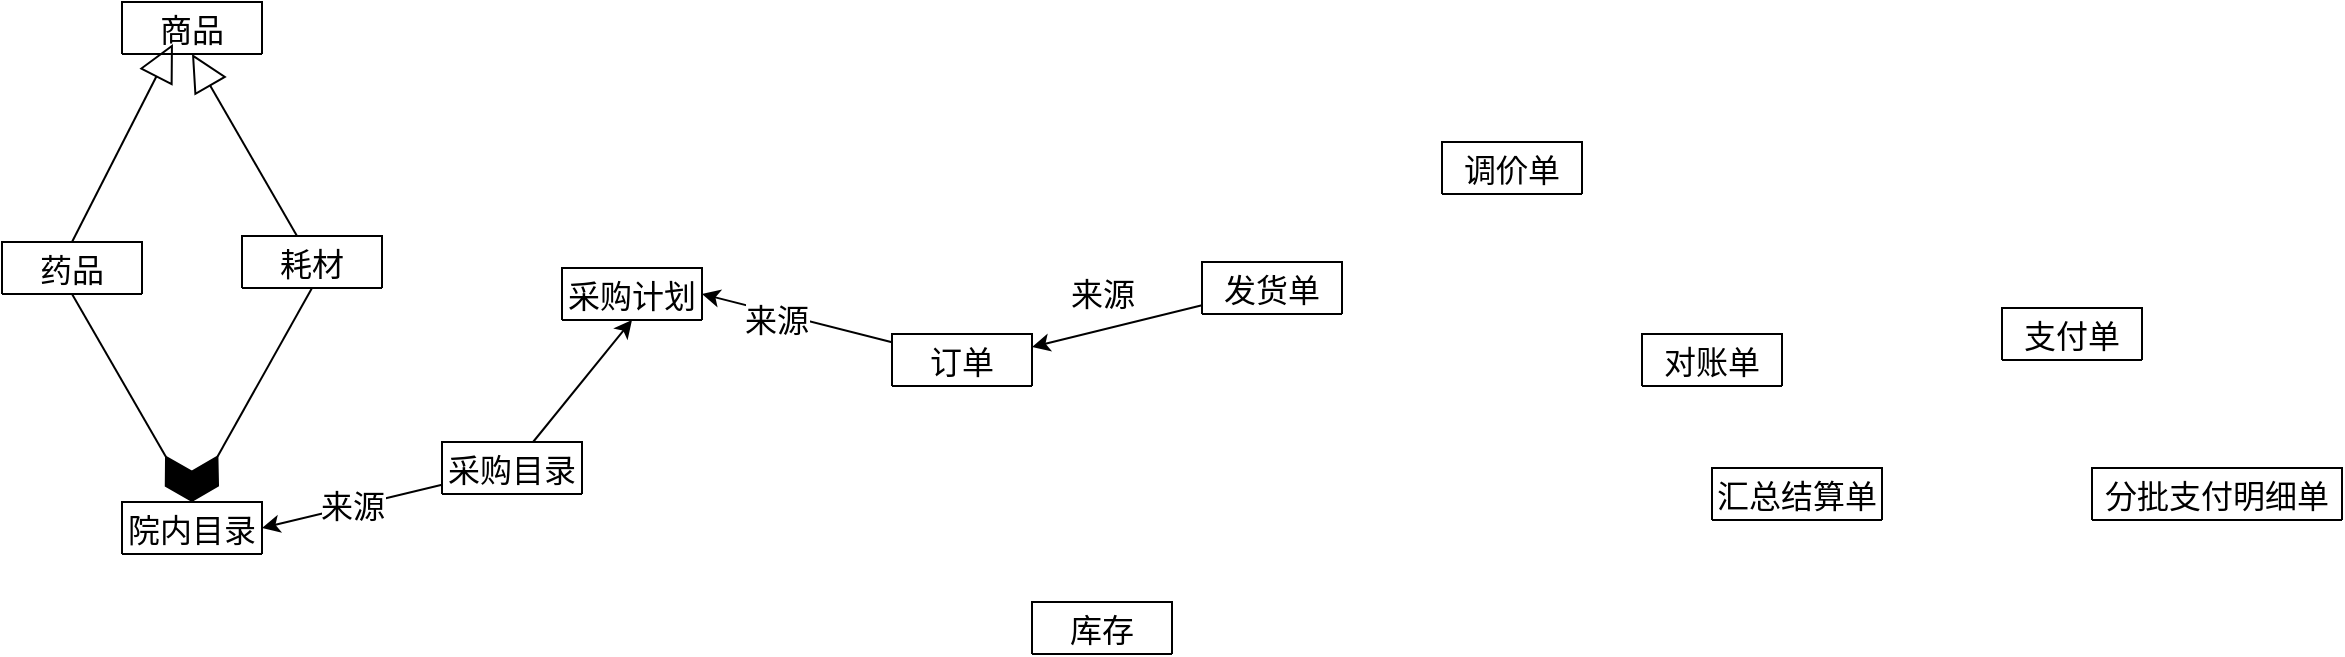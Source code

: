 <mxfile version="10.5.1" type="github"><diagram name="Page-1" id="929967ad-93f9-6ef4-fab6-5d389245f69c"><mxGraphModel dx="1523" dy="814" grid="1" gridSize="10" guides="1" tooltips="1" connect="1" arrows="1" fold="1" page="1" pageScale="1.5" pageWidth="1169" pageHeight="826" background="none" math="0" shadow="0"><root><mxCell id="0" style=";html=1;"/><mxCell id="1" style=";html=1;" parent="0"/><mxCell id="1typmMOS98bnwtW_VzTN-1" value="商品" style="swimlane;fontStyle=0;childLayout=stackLayout;horizontal=1;startSize=26;fillColor=none;horizontalStack=0;resizeParent=1;resizeParentMax=0;resizeLast=0;collapsible=1;marginBottom=0;fontSize=16;" vertex="1" collapsed="1" parent="1"><mxGeometry x="280" y="390" width="70" height="26" as="geometry"><mxRectangle x="280" y="330" width="140" height="104" as="alternateBounds"/></mxGeometry></mxCell><mxCell id="1typmMOS98bnwtW_VzTN-2" value="+ field: type" style="text;strokeColor=none;fillColor=none;align=left;verticalAlign=top;spacingLeft=4;spacingRight=4;overflow=hidden;rotatable=0;points=[[0,0.5],[1,0.5]];portConstraint=eastwest;fontSize=14;" vertex="1" parent="1typmMOS98bnwtW_VzTN-1"><mxGeometry y="26" width="70" height="26" as="geometry"/></mxCell><mxCell id="1typmMOS98bnwtW_VzTN-3" value="+ field: type" style="text;strokeColor=none;fillColor=none;align=left;verticalAlign=top;spacingLeft=4;spacingRight=4;overflow=hidden;rotatable=0;points=[[0,0.5],[1,0.5]];portConstraint=eastwest;fontSize=14;" vertex="1" parent="1typmMOS98bnwtW_VzTN-1"><mxGeometry y="52" width="70" height="26" as="geometry"/></mxCell><mxCell id="1typmMOS98bnwtW_VzTN-4" value="+ field: type" style="text;strokeColor=none;fillColor=none;align=left;verticalAlign=top;spacingLeft=4;spacingRight=4;overflow=hidden;rotatable=0;points=[[0,0.5],[1,0.5]];portConstraint=eastwest;fontSize=14;" vertex="1" parent="1typmMOS98bnwtW_VzTN-1"><mxGeometry y="78" width="70" height="26" as="geometry"/></mxCell><mxCell id="1typmMOS98bnwtW_VzTN-10" value="药品" style="swimlane;fontStyle=0;childLayout=stackLayout;horizontal=1;startSize=26;fillColor=none;horizontalStack=0;resizeParent=1;resizeParentMax=0;resizeLast=0;collapsible=1;marginBottom=0;fontSize=16;" vertex="1" collapsed="1" parent="1"><mxGeometry x="220" y="510" width="70" height="26" as="geometry"><mxRectangle x="270" y="460" width="140" height="104" as="alternateBounds"/></mxGeometry></mxCell><mxCell id="1typmMOS98bnwtW_VzTN-68" value="Extends" style="endArrow=block;endSize=16;endFill=0;html=1;fontSize=16;" edge="1" parent="1typmMOS98bnwtW_VzTN-10"><mxGeometry width="160" relative="1" as="geometry"><mxPoint x="40" y="10" as="sourcePoint"/><mxPoint x="200" y="10" as="targetPoint"/></mxGeometry></mxCell><mxCell id="1typmMOS98bnwtW_VzTN-11" value="+ field: type" style="text;strokeColor=none;fillColor=none;align=left;verticalAlign=top;spacingLeft=4;spacingRight=4;overflow=hidden;rotatable=0;points=[[0,0.5],[1,0.5]];portConstraint=eastwest;fontSize=14;" vertex="1" parent="1typmMOS98bnwtW_VzTN-10"><mxGeometry y="26" width="70" height="26" as="geometry"/></mxCell><mxCell id="1typmMOS98bnwtW_VzTN-12" value="+ field: type" style="text;strokeColor=none;fillColor=none;align=left;verticalAlign=top;spacingLeft=4;spacingRight=4;overflow=hidden;rotatable=0;points=[[0,0.5],[1,0.5]];portConstraint=eastwest;fontSize=14;" vertex="1" parent="1typmMOS98bnwtW_VzTN-10"><mxGeometry y="52" width="70" height="26" as="geometry"/></mxCell><mxCell id="1typmMOS98bnwtW_VzTN-13" value="+ field: type" style="text;strokeColor=none;fillColor=none;align=left;verticalAlign=top;spacingLeft=4;spacingRight=4;overflow=hidden;rotatable=0;points=[[0,0.5],[1,0.5]];portConstraint=eastwest;fontSize=14;" vertex="1" parent="1typmMOS98bnwtW_VzTN-10"><mxGeometry y="78" width="70" height="26" as="geometry"/></mxCell><mxCell id="1typmMOS98bnwtW_VzTN-14" value="耗材" style="swimlane;fontStyle=0;childLayout=stackLayout;horizontal=1;startSize=26;fillColor=none;horizontalStack=0;resizeParent=1;resizeParentMax=0;resizeLast=0;collapsible=1;marginBottom=0;fontSize=16;" vertex="1" collapsed="1" parent="1"><mxGeometry x="340" y="507" width="70" height="26" as="geometry"><mxRectangle x="270" y="460" width="140" height="104" as="alternateBounds"/></mxGeometry></mxCell><mxCell id="1typmMOS98bnwtW_VzTN-15" value="+ field: type" style="text;strokeColor=none;fillColor=none;align=left;verticalAlign=top;spacingLeft=4;spacingRight=4;overflow=hidden;rotatable=0;points=[[0,0.5],[1,0.5]];portConstraint=eastwest;fontSize=14;" vertex="1" parent="1typmMOS98bnwtW_VzTN-14"><mxGeometry y="26" width="70" height="26" as="geometry"/></mxCell><mxCell id="1typmMOS98bnwtW_VzTN-16" value="+ field: type" style="text;strokeColor=none;fillColor=none;align=left;verticalAlign=top;spacingLeft=4;spacingRight=4;overflow=hidden;rotatable=0;points=[[0,0.5],[1,0.5]];portConstraint=eastwest;fontSize=14;" vertex="1" parent="1typmMOS98bnwtW_VzTN-14"><mxGeometry y="52" width="70" height="26" as="geometry"/></mxCell><mxCell id="1typmMOS98bnwtW_VzTN-17" value="+ field: type" style="text;strokeColor=none;fillColor=none;align=left;verticalAlign=top;spacingLeft=4;spacingRight=4;overflow=hidden;rotatable=0;points=[[0,0.5],[1,0.5]];portConstraint=eastwest;fontSize=14;" vertex="1" parent="1typmMOS98bnwtW_VzTN-14"><mxGeometry y="78" width="70" height="26" as="geometry"/></mxCell><mxCell id="1typmMOS98bnwtW_VzTN-18" value="院内目录" style="swimlane;fontStyle=0;childLayout=stackLayout;horizontal=1;startSize=26;fillColor=none;horizontalStack=0;resizeParent=1;resizeParentMax=0;resizeLast=0;collapsible=1;marginBottom=0;fontSize=16;" vertex="1" collapsed="1" parent="1"><mxGeometry x="280" y="640" width="70" height="26" as="geometry"><mxRectangle x="270" y="460" width="140" height="104" as="alternateBounds"/></mxGeometry></mxCell><mxCell id="1typmMOS98bnwtW_VzTN-19" value="+ field: type" style="text;strokeColor=none;fillColor=none;align=left;verticalAlign=top;spacingLeft=4;spacingRight=4;overflow=hidden;rotatable=0;points=[[0,0.5],[1,0.5]];portConstraint=eastwest;fontSize=14;" vertex="1" parent="1typmMOS98bnwtW_VzTN-18"><mxGeometry y="26" width="70" height="26" as="geometry"/></mxCell><mxCell id="1typmMOS98bnwtW_VzTN-20" value="+ field: type" style="text;strokeColor=none;fillColor=none;align=left;verticalAlign=top;spacingLeft=4;spacingRight=4;overflow=hidden;rotatable=0;points=[[0,0.5],[1,0.5]];portConstraint=eastwest;fontSize=14;" vertex="1" parent="1typmMOS98bnwtW_VzTN-18"><mxGeometry y="52" width="70" height="26" as="geometry"/></mxCell><mxCell id="1typmMOS98bnwtW_VzTN-21" value="+ field: type" style="text;strokeColor=none;fillColor=none;align=left;verticalAlign=top;spacingLeft=4;spacingRight=4;overflow=hidden;rotatable=0;points=[[0,0.5],[1,0.5]];portConstraint=eastwest;fontSize=14;" vertex="1" parent="1typmMOS98bnwtW_VzTN-18"><mxGeometry y="78" width="70" height="26" as="geometry"/></mxCell><mxCell id="1typmMOS98bnwtW_VzTN-26" value="采购计划" style="swimlane;fontStyle=0;childLayout=stackLayout;horizontal=1;startSize=26;fillColor=none;horizontalStack=0;resizeParent=1;resizeParentMax=0;resizeLast=0;collapsible=1;marginBottom=0;fontSize=16;" vertex="1" collapsed="1" parent="1"><mxGeometry x="500" y="523" width="70" height="26" as="geometry"><mxRectangle x="270" y="460" width="140" height="104" as="alternateBounds"/></mxGeometry></mxCell><mxCell id="1typmMOS98bnwtW_VzTN-27" value="+ field: type" style="text;strokeColor=none;fillColor=none;align=left;verticalAlign=top;spacingLeft=4;spacingRight=4;overflow=hidden;rotatable=0;points=[[0,0.5],[1,0.5]];portConstraint=eastwest;fontSize=14;" vertex="1" parent="1typmMOS98bnwtW_VzTN-26"><mxGeometry y="26" width="70" height="26" as="geometry"/></mxCell><mxCell id="1typmMOS98bnwtW_VzTN-28" value="+ field: type" style="text;strokeColor=none;fillColor=none;align=left;verticalAlign=top;spacingLeft=4;spacingRight=4;overflow=hidden;rotatable=0;points=[[0,0.5],[1,0.5]];portConstraint=eastwest;fontSize=14;" vertex="1" parent="1typmMOS98bnwtW_VzTN-26"><mxGeometry y="52" width="70" height="26" as="geometry"/></mxCell><mxCell id="1typmMOS98bnwtW_VzTN-29" value="+ field: type" style="text;strokeColor=none;fillColor=none;align=left;verticalAlign=top;spacingLeft=4;spacingRight=4;overflow=hidden;rotatable=0;points=[[0,0.5],[1,0.5]];portConstraint=eastwest;fontSize=14;" vertex="1" parent="1typmMOS98bnwtW_VzTN-26"><mxGeometry y="78" width="70" height="26" as="geometry"/></mxCell><mxCell id="1typmMOS98bnwtW_VzTN-75" value="来源" style="rounded=0;orthogonalLoop=1;jettySize=auto;html=1;entryX=1;entryY=0.5;entryDx=0;entryDy=0;fontSize=16;" edge="1" parent="1" source="1typmMOS98bnwtW_VzTN-30" target="1typmMOS98bnwtW_VzTN-18"><mxGeometry relative="1" as="geometry"/></mxCell><mxCell id="1typmMOS98bnwtW_VzTN-76" style="edgeStyle=none;rounded=0;orthogonalLoop=1;jettySize=auto;html=1;entryX=0.5;entryY=1;entryDx=0;entryDy=0;fontSize=16;" edge="1" parent="1" source="1typmMOS98bnwtW_VzTN-30" target="1typmMOS98bnwtW_VzTN-26"><mxGeometry relative="1" as="geometry"/></mxCell><mxCell id="1typmMOS98bnwtW_VzTN-30" value="采购目录" style="swimlane;fontStyle=0;childLayout=stackLayout;horizontal=1;startSize=26;fillColor=none;horizontalStack=0;resizeParent=1;resizeParentMax=0;resizeLast=0;collapsible=1;marginBottom=0;fontSize=16;" vertex="1" collapsed="1" parent="1"><mxGeometry x="440" y="610" width="70" height="26" as="geometry"><mxRectangle x="270" y="460" width="140" height="104" as="alternateBounds"/></mxGeometry></mxCell><mxCell id="1typmMOS98bnwtW_VzTN-31" value="+ field: type" style="text;strokeColor=none;fillColor=none;align=left;verticalAlign=top;spacingLeft=4;spacingRight=4;overflow=hidden;rotatable=0;points=[[0,0.5],[1,0.5]];portConstraint=eastwest;fontSize=14;" vertex="1" parent="1typmMOS98bnwtW_VzTN-30"><mxGeometry y="26" width="70" height="26" as="geometry"/></mxCell><mxCell id="1typmMOS98bnwtW_VzTN-32" value="+ field: type" style="text;strokeColor=none;fillColor=none;align=left;verticalAlign=top;spacingLeft=4;spacingRight=4;overflow=hidden;rotatable=0;points=[[0,0.5],[1,0.5]];portConstraint=eastwest;fontSize=14;" vertex="1" parent="1typmMOS98bnwtW_VzTN-30"><mxGeometry y="52" width="70" height="26" as="geometry"/></mxCell><mxCell id="1typmMOS98bnwtW_VzTN-33" value="+ field: type" style="text;strokeColor=none;fillColor=none;align=left;verticalAlign=top;spacingLeft=4;spacingRight=4;overflow=hidden;rotatable=0;points=[[0,0.5],[1,0.5]];portConstraint=eastwest;fontSize=14;" vertex="1" parent="1typmMOS98bnwtW_VzTN-30"><mxGeometry y="78" width="70" height="26" as="geometry"/></mxCell><mxCell id="1typmMOS98bnwtW_VzTN-78" style="edgeStyle=none;rounded=0;orthogonalLoop=1;jettySize=auto;html=1;entryX=1;entryY=0.5;entryDx=0;entryDy=0;fontSize=16;" edge="1" parent="1" source="1typmMOS98bnwtW_VzTN-34" target="1typmMOS98bnwtW_VzTN-26"><mxGeometry relative="1" as="geometry"/></mxCell><mxCell id="1typmMOS98bnwtW_VzTN-79" value="来源" style="text;html=1;resizable=0;points=[];align=center;verticalAlign=middle;labelBackgroundColor=#ffffff;fontSize=16;" vertex="1" connectable="0" parent="1typmMOS98bnwtW_VzTN-78"><mxGeometry x="0.205" y="3" relative="1" as="geometry"><mxPoint as="offset"/></mxGeometry></mxCell><mxCell id="1typmMOS98bnwtW_VzTN-34" value="订单" style="swimlane;fontStyle=0;childLayout=stackLayout;horizontal=1;startSize=26;fillColor=none;horizontalStack=0;resizeParent=1;resizeParentMax=0;resizeLast=0;collapsible=1;marginBottom=0;fontSize=16;" vertex="1" collapsed="1" parent="1"><mxGeometry x="665" y="556" width="70" height="26" as="geometry"><mxRectangle x="270" y="460" width="140" height="104" as="alternateBounds"/></mxGeometry></mxCell><mxCell id="1typmMOS98bnwtW_VzTN-35" value="+ field: type" style="text;strokeColor=none;fillColor=none;align=left;verticalAlign=top;spacingLeft=4;spacingRight=4;overflow=hidden;rotatable=0;points=[[0,0.5],[1,0.5]];portConstraint=eastwest;fontSize=14;" vertex="1" parent="1typmMOS98bnwtW_VzTN-34"><mxGeometry y="26" width="70" height="26" as="geometry"/></mxCell><mxCell id="1typmMOS98bnwtW_VzTN-36" value="+ field: type" style="text;strokeColor=none;fillColor=none;align=left;verticalAlign=top;spacingLeft=4;spacingRight=4;overflow=hidden;rotatable=0;points=[[0,0.5],[1,0.5]];portConstraint=eastwest;fontSize=14;" vertex="1" parent="1typmMOS98bnwtW_VzTN-34"><mxGeometry y="52" width="70" height="26" as="geometry"/></mxCell><mxCell id="1typmMOS98bnwtW_VzTN-37" value="+ field: type" style="text;strokeColor=none;fillColor=none;align=left;verticalAlign=top;spacingLeft=4;spacingRight=4;overflow=hidden;rotatable=0;points=[[0,0.5],[1,0.5]];portConstraint=eastwest;fontSize=14;" vertex="1" parent="1typmMOS98bnwtW_VzTN-34"><mxGeometry y="78" width="70" height="26" as="geometry"/></mxCell><mxCell id="1typmMOS98bnwtW_VzTN-38" value="库存" style="swimlane;fontStyle=0;childLayout=stackLayout;horizontal=1;startSize=26;fillColor=none;horizontalStack=0;resizeParent=1;resizeParentMax=0;resizeLast=0;collapsible=1;marginBottom=0;fontSize=16;" vertex="1" collapsed="1" parent="1"><mxGeometry x="735" y="690" width="70" height="26" as="geometry"><mxRectangle x="270" y="460" width="140" height="104" as="alternateBounds"/></mxGeometry></mxCell><mxCell id="1typmMOS98bnwtW_VzTN-39" value="+ field: type" style="text;strokeColor=none;fillColor=none;align=left;verticalAlign=top;spacingLeft=4;spacingRight=4;overflow=hidden;rotatable=0;points=[[0,0.5],[1,0.5]];portConstraint=eastwest;fontSize=14;" vertex="1" parent="1typmMOS98bnwtW_VzTN-38"><mxGeometry y="26" width="70" height="26" as="geometry"/></mxCell><mxCell id="1typmMOS98bnwtW_VzTN-40" value="+ field: type" style="text;strokeColor=none;fillColor=none;align=left;verticalAlign=top;spacingLeft=4;spacingRight=4;overflow=hidden;rotatable=0;points=[[0,0.5],[1,0.5]];portConstraint=eastwest;fontSize=14;" vertex="1" parent="1typmMOS98bnwtW_VzTN-38"><mxGeometry y="52" width="70" height="26" as="geometry"/></mxCell><mxCell id="1typmMOS98bnwtW_VzTN-41" value="+ field: type" style="text;strokeColor=none;fillColor=none;align=left;verticalAlign=top;spacingLeft=4;spacingRight=4;overflow=hidden;rotatable=0;points=[[0,0.5],[1,0.5]];portConstraint=eastwest;fontSize=14;" vertex="1" parent="1typmMOS98bnwtW_VzTN-38"><mxGeometry y="78" width="70" height="26" as="geometry"/></mxCell><mxCell id="1typmMOS98bnwtW_VzTN-81" style="edgeStyle=none;rounded=0;orthogonalLoop=1;jettySize=auto;html=1;entryX=1;entryY=0.25;entryDx=0;entryDy=0;fontSize=16;" edge="1" parent="1" source="1typmMOS98bnwtW_VzTN-42" target="1typmMOS98bnwtW_VzTN-34"><mxGeometry relative="1" as="geometry"/></mxCell><mxCell id="1typmMOS98bnwtW_VzTN-82" value="来源" style="text;html=1;resizable=0;points=[];align=center;verticalAlign=middle;labelBackgroundColor=#ffffff;fontSize=16;" vertex="1" connectable="0" parent="1typmMOS98bnwtW_VzTN-81"><mxGeometry x="0.482" relative="1" as="geometry"><mxPoint x="13" y="-21.5" as="offset"/></mxGeometry></mxCell><mxCell id="1typmMOS98bnwtW_VzTN-42" value="发货单" style="swimlane;fontStyle=0;childLayout=stackLayout;horizontal=1;startSize=26;fillColor=none;horizontalStack=0;resizeParent=1;resizeParentMax=0;resizeLast=0;collapsible=1;marginBottom=0;fontSize=16;" vertex="1" collapsed="1" parent="1"><mxGeometry x="820" y="520" width="70" height="26" as="geometry"><mxRectangle x="270" y="460" width="140" height="104" as="alternateBounds"/></mxGeometry></mxCell><mxCell id="1typmMOS98bnwtW_VzTN-43" value="+ field: type" style="text;strokeColor=none;fillColor=none;align=left;verticalAlign=top;spacingLeft=4;spacingRight=4;overflow=hidden;rotatable=0;points=[[0,0.5],[1,0.5]];portConstraint=eastwest;fontSize=14;" vertex="1" parent="1typmMOS98bnwtW_VzTN-42"><mxGeometry y="26" width="70" height="26" as="geometry"/></mxCell><mxCell id="1typmMOS98bnwtW_VzTN-44" value="+ field: type" style="text;strokeColor=none;fillColor=none;align=left;verticalAlign=top;spacingLeft=4;spacingRight=4;overflow=hidden;rotatable=0;points=[[0,0.5],[1,0.5]];portConstraint=eastwest;fontSize=14;" vertex="1" parent="1typmMOS98bnwtW_VzTN-42"><mxGeometry y="52" width="70" height="26" as="geometry"/></mxCell><mxCell id="1typmMOS98bnwtW_VzTN-45" value="+ field: type" style="text;strokeColor=none;fillColor=none;align=left;verticalAlign=top;spacingLeft=4;spacingRight=4;overflow=hidden;rotatable=0;points=[[0,0.5],[1,0.5]];portConstraint=eastwest;fontSize=14;" vertex="1" parent="1typmMOS98bnwtW_VzTN-42"><mxGeometry y="78" width="70" height="26" as="geometry"/></mxCell><mxCell id="1typmMOS98bnwtW_VzTN-46" value="调价单" style="swimlane;fontStyle=0;childLayout=stackLayout;horizontal=1;startSize=26;fillColor=none;horizontalStack=0;resizeParent=1;resizeParentMax=0;resizeLast=0;collapsible=1;marginBottom=0;fontSize=16;" vertex="1" collapsed="1" parent="1"><mxGeometry x="940" y="460" width="70" height="26" as="geometry"><mxRectangle x="270" y="460" width="140" height="104" as="alternateBounds"/></mxGeometry></mxCell><mxCell id="1typmMOS98bnwtW_VzTN-47" value="+ field: type" style="text;strokeColor=none;fillColor=none;align=left;verticalAlign=top;spacingLeft=4;spacingRight=4;overflow=hidden;rotatable=0;points=[[0,0.5],[1,0.5]];portConstraint=eastwest;fontSize=14;" vertex="1" parent="1typmMOS98bnwtW_VzTN-46"><mxGeometry y="26" width="70" height="26" as="geometry"/></mxCell><mxCell id="1typmMOS98bnwtW_VzTN-48" value="+ field: type" style="text;strokeColor=none;fillColor=none;align=left;verticalAlign=top;spacingLeft=4;spacingRight=4;overflow=hidden;rotatable=0;points=[[0,0.5],[1,0.5]];portConstraint=eastwest;fontSize=14;" vertex="1" parent="1typmMOS98bnwtW_VzTN-46"><mxGeometry y="52" width="70" height="26" as="geometry"/></mxCell><mxCell id="1typmMOS98bnwtW_VzTN-49" value="+ field: type" style="text;strokeColor=none;fillColor=none;align=left;verticalAlign=top;spacingLeft=4;spacingRight=4;overflow=hidden;rotatable=0;points=[[0,0.5],[1,0.5]];portConstraint=eastwest;fontSize=14;" vertex="1" parent="1typmMOS98bnwtW_VzTN-46"><mxGeometry y="78" width="70" height="26" as="geometry"/></mxCell><mxCell id="1typmMOS98bnwtW_VzTN-51" value="支付单" style="swimlane;fontStyle=0;childLayout=stackLayout;horizontal=1;startSize=26;fillColor=none;horizontalStack=0;resizeParent=1;resizeParentMax=0;resizeLast=0;collapsible=1;marginBottom=0;fontSize=16;" vertex="1" collapsed="1" parent="1"><mxGeometry x="1220" y="543" width="70" height="26" as="geometry"><mxRectangle x="270" y="460" width="140" height="104" as="alternateBounds"/></mxGeometry></mxCell><mxCell id="1typmMOS98bnwtW_VzTN-52" value="+ field: type" style="text;strokeColor=none;fillColor=none;align=left;verticalAlign=top;spacingLeft=4;spacingRight=4;overflow=hidden;rotatable=0;points=[[0,0.5],[1,0.5]];portConstraint=eastwest;fontSize=14;" vertex="1" parent="1typmMOS98bnwtW_VzTN-51"><mxGeometry y="26" width="70" height="26" as="geometry"/></mxCell><mxCell id="1typmMOS98bnwtW_VzTN-53" value="+ field: type" style="text;strokeColor=none;fillColor=none;align=left;verticalAlign=top;spacingLeft=4;spacingRight=4;overflow=hidden;rotatable=0;points=[[0,0.5],[1,0.5]];portConstraint=eastwest;fontSize=14;" vertex="1" parent="1typmMOS98bnwtW_VzTN-51"><mxGeometry y="52" width="70" height="26" as="geometry"/></mxCell><mxCell id="1typmMOS98bnwtW_VzTN-54" value="+ field: type" style="text;strokeColor=none;fillColor=none;align=left;verticalAlign=top;spacingLeft=4;spacingRight=4;overflow=hidden;rotatable=0;points=[[0,0.5],[1,0.5]];portConstraint=eastwest;fontSize=14;" vertex="1" parent="1typmMOS98bnwtW_VzTN-51"><mxGeometry y="78" width="70" height="26" as="geometry"/></mxCell><mxCell id="1typmMOS98bnwtW_VzTN-56" value="对账单" style="swimlane;fontStyle=0;childLayout=stackLayout;horizontal=1;startSize=26;fillColor=none;horizontalStack=0;resizeParent=1;resizeParentMax=0;resizeLast=0;collapsible=1;marginBottom=0;fontSize=16;" vertex="1" collapsed="1" parent="1"><mxGeometry x="1040" y="556" width="70" height="26" as="geometry"><mxRectangle x="270" y="460" width="140" height="104" as="alternateBounds"/></mxGeometry></mxCell><mxCell id="1typmMOS98bnwtW_VzTN-57" value="+ field: type" style="text;strokeColor=none;fillColor=none;align=left;verticalAlign=top;spacingLeft=4;spacingRight=4;overflow=hidden;rotatable=0;points=[[0,0.5],[1,0.5]];portConstraint=eastwest;fontSize=14;" vertex="1" parent="1typmMOS98bnwtW_VzTN-56"><mxGeometry y="26" width="70" height="26" as="geometry"/></mxCell><mxCell id="1typmMOS98bnwtW_VzTN-58" value="+ field: type" style="text;strokeColor=none;fillColor=none;align=left;verticalAlign=top;spacingLeft=4;spacingRight=4;overflow=hidden;rotatable=0;points=[[0,0.5],[1,0.5]];portConstraint=eastwest;fontSize=14;" vertex="1" parent="1typmMOS98bnwtW_VzTN-56"><mxGeometry y="52" width="70" height="26" as="geometry"/></mxCell><mxCell id="1typmMOS98bnwtW_VzTN-59" value="+ field: type" style="text;strokeColor=none;fillColor=none;align=left;verticalAlign=top;spacingLeft=4;spacingRight=4;overflow=hidden;rotatable=0;points=[[0,0.5],[1,0.5]];portConstraint=eastwest;fontSize=14;" vertex="1" parent="1typmMOS98bnwtW_VzTN-56"><mxGeometry y="78" width="70" height="26" as="geometry"/></mxCell><mxCell id="1typmMOS98bnwtW_VzTN-60" value="汇总结算单" style="swimlane;fontStyle=0;childLayout=stackLayout;horizontal=1;startSize=26;fillColor=none;horizontalStack=0;resizeParent=1;resizeParentMax=0;resizeLast=0;collapsible=1;marginBottom=0;fontSize=16;" vertex="1" collapsed="1" parent="1"><mxGeometry x="1075" y="623" width="85" height="26" as="geometry"><mxRectangle x="270" y="460" width="140" height="104" as="alternateBounds"/></mxGeometry></mxCell><mxCell id="1typmMOS98bnwtW_VzTN-61" value="+ field: type" style="text;strokeColor=none;fillColor=none;align=left;verticalAlign=top;spacingLeft=4;spacingRight=4;overflow=hidden;rotatable=0;points=[[0,0.5],[1,0.5]];portConstraint=eastwest;fontSize=14;" vertex="1" parent="1typmMOS98bnwtW_VzTN-60"><mxGeometry y="26" width="85" height="26" as="geometry"/></mxCell><mxCell id="1typmMOS98bnwtW_VzTN-62" value="+ field: type" style="text;strokeColor=none;fillColor=none;align=left;verticalAlign=top;spacingLeft=4;spacingRight=4;overflow=hidden;rotatable=0;points=[[0,0.5],[1,0.5]];portConstraint=eastwest;fontSize=14;" vertex="1" parent="1typmMOS98bnwtW_VzTN-60"><mxGeometry y="52" width="85" height="26" as="geometry"/></mxCell><mxCell id="1typmMOS98bnwtW_VzTN-63" value="+ field: type" style="text;strokeColor=none;fillColor=none;align=left;verticalAlign=top;spacingLeft=4;spacingRight=4;overflow=hidden;rotatable=0;points=[[0,0.5],[1,0.5]];portConstraint=eastwest;fontSize=14;" vertex="1" parent="1typmMOS98bnwtW_VzTN-60"><mxGeometry y="78" width="85" height="26" as="geometry"/></mxCell><mxCell id="1typmMOS98bnwtW_VzTN-64" value="分批支付明细单" style="swimlane;fontStyle=0;childLayout=stackLayout;horizontal=1;startSize=26;fillColor=none;horizontalStack=0;resizeParent=1;resizeParentMax=0;resizeLast=0;collapsible=1;marginBottom=0;fontSize=16;" vertex="1" collapsed="1" parent="1"><mxGeometry x="1265" y="623" width="125" height="26" as="geometry"><mxRectangle x="270" y="460" width="140" height="104" as="alternateBounds"/></mxGeometry></mxCell><mxCell id="1typmMOS98bnwtW_VzTN-65" value="+ field: type" style="text;strokeColor=none;fillColor=none;align=left;verticalAlign=top;spacingLeft=4;spacingRight=4;overflow=hidden;rotatable=0;points=[[0,0.5],[1,0.5]];portConstraint=eastwest;fontSize=14;" vertex="1" parent="1typmMOS98bnwtW_VzTN-64"><mxGeometry y="26" width="125" height="26" as="geometry"/></mxCell><mxCell id="1typmMOS98bnwtW_VzTN-66" value="+ field: type" style="text;strokeColor=none;fillColor=none;align=left;verticalAlign=top;spacingLeft=4;spacingRight=4;overflow=hidden;rotatable=0;points=[[0,0.5],[1,0.5]];portConstraint=eastwest;fontSize=14;" vertex="1" parent="1typmMOS98bnwtW_VzTN-64"><mxGeometry y="52" width="125" height="26" as="geometry"/></mxCell><mxCell id="1typmMOS98bnwtW_VzTN-67" value="+ field: type" style="text;strokeColor=none;fillColor=none;align=left;verticalAlign=top;spacingLeft=4;spacingRight=4;overflow=hidden;rotatable=0;points=[[0,0.5],[1,0.5]];portConstraint=eastwest;fontSize=14;" vertex="1" parent="1typmMOS98bnwtW_VzTN-64"><mxGeometry y="78" width="125" height="26" as="geometry"/></mxCell><mxCell id="1typmMOS98bnwtW_VzTN-70" value="" style="endArrow=block;endSize=16;endFill=0;html=1;fontSize=16;entryX=0.364;entryY=0.808;entryDx=0;entryDy=0;entryPerimeter=0;exitX=0.5;exitY=0;exitDx=0;exitDy=0;" edge="1" parent="1" source="1typmMOS98bnwtW_VzTN-10" target="1typmMOS98bnwtW_VzTN-1"><mxGeometry width="160" relative="1" as="geometry"><mxPoint x="250" y="490" as="sourcePoint"/><mxPoint x="410" y="490" as="targetPoint"/></mxGeometry></mxCell><mxCell id="1typmMOS98bnwtW_VzTN-71" value="" style="endArrow=block;endSize=16;endFill=0;html=1;fontSize=16;entryX=0.5;entryY=1;entryDx=0;entryDy=0;" edge="1" parent="1" source="1typmMOS98bnwtW_VzTN-14" target="1typmMOS98bnwtW_VzTN-1"><mxGeometry width="160" relative="1" as="geometry"><mxPoint x="265" y="520" as="sourcePoint"/><mxPoint x="300" y="361" as="targetPoint"/></mxGeometry></mxCell><mxCell id="1typmMOS98bnwtW_VzTN-72" value="" style="endArrow=diamondThin;endFill=1;endSize=24;html=1;fontSize=16;entryX=0.5;entryY=0;entryDx=0;entryDy=0;exitX=0.5;exitY=1;exitDx=0;exitDy=0;" edge="1" parent="1" source="1typmMOS98bnwtW_VzTN-10" target="1typmMOS98bnwtW_VzTN-18"><mxGeometry width="160" relative="1" as="geometry"><mxPoint x="90" y="600" as="sourcePoint"/><mxPoint x="250" y="600" as="targetPoint"/></mxGeometry></mxCell><mxCell id="1typmMOS98bnwtW_VzTN-73" value="" style="endArrow=diamondThin;endFill=1;endSize=24;html=1;fontSize=16;entryX=0.5;entryY=0;entryDx=0;entryDy=0;exitX=0.5;exitY=1;exitDx=0;exitDy=0;" edge="1" parent="1" source="1typmMOS98bnwtW_VzTN-14" target="1typmMOS98bnwtW_VzTN-18"><mxGeometry width="160" relative="1" as="geometry"><mxPoint x="265" y="546" as="sourcePoint"/><mxPoint x="325" y="650" as="targetPoint"/></mxGeometry></mxCell></root></mxGraphModel></diagram></mxfile>